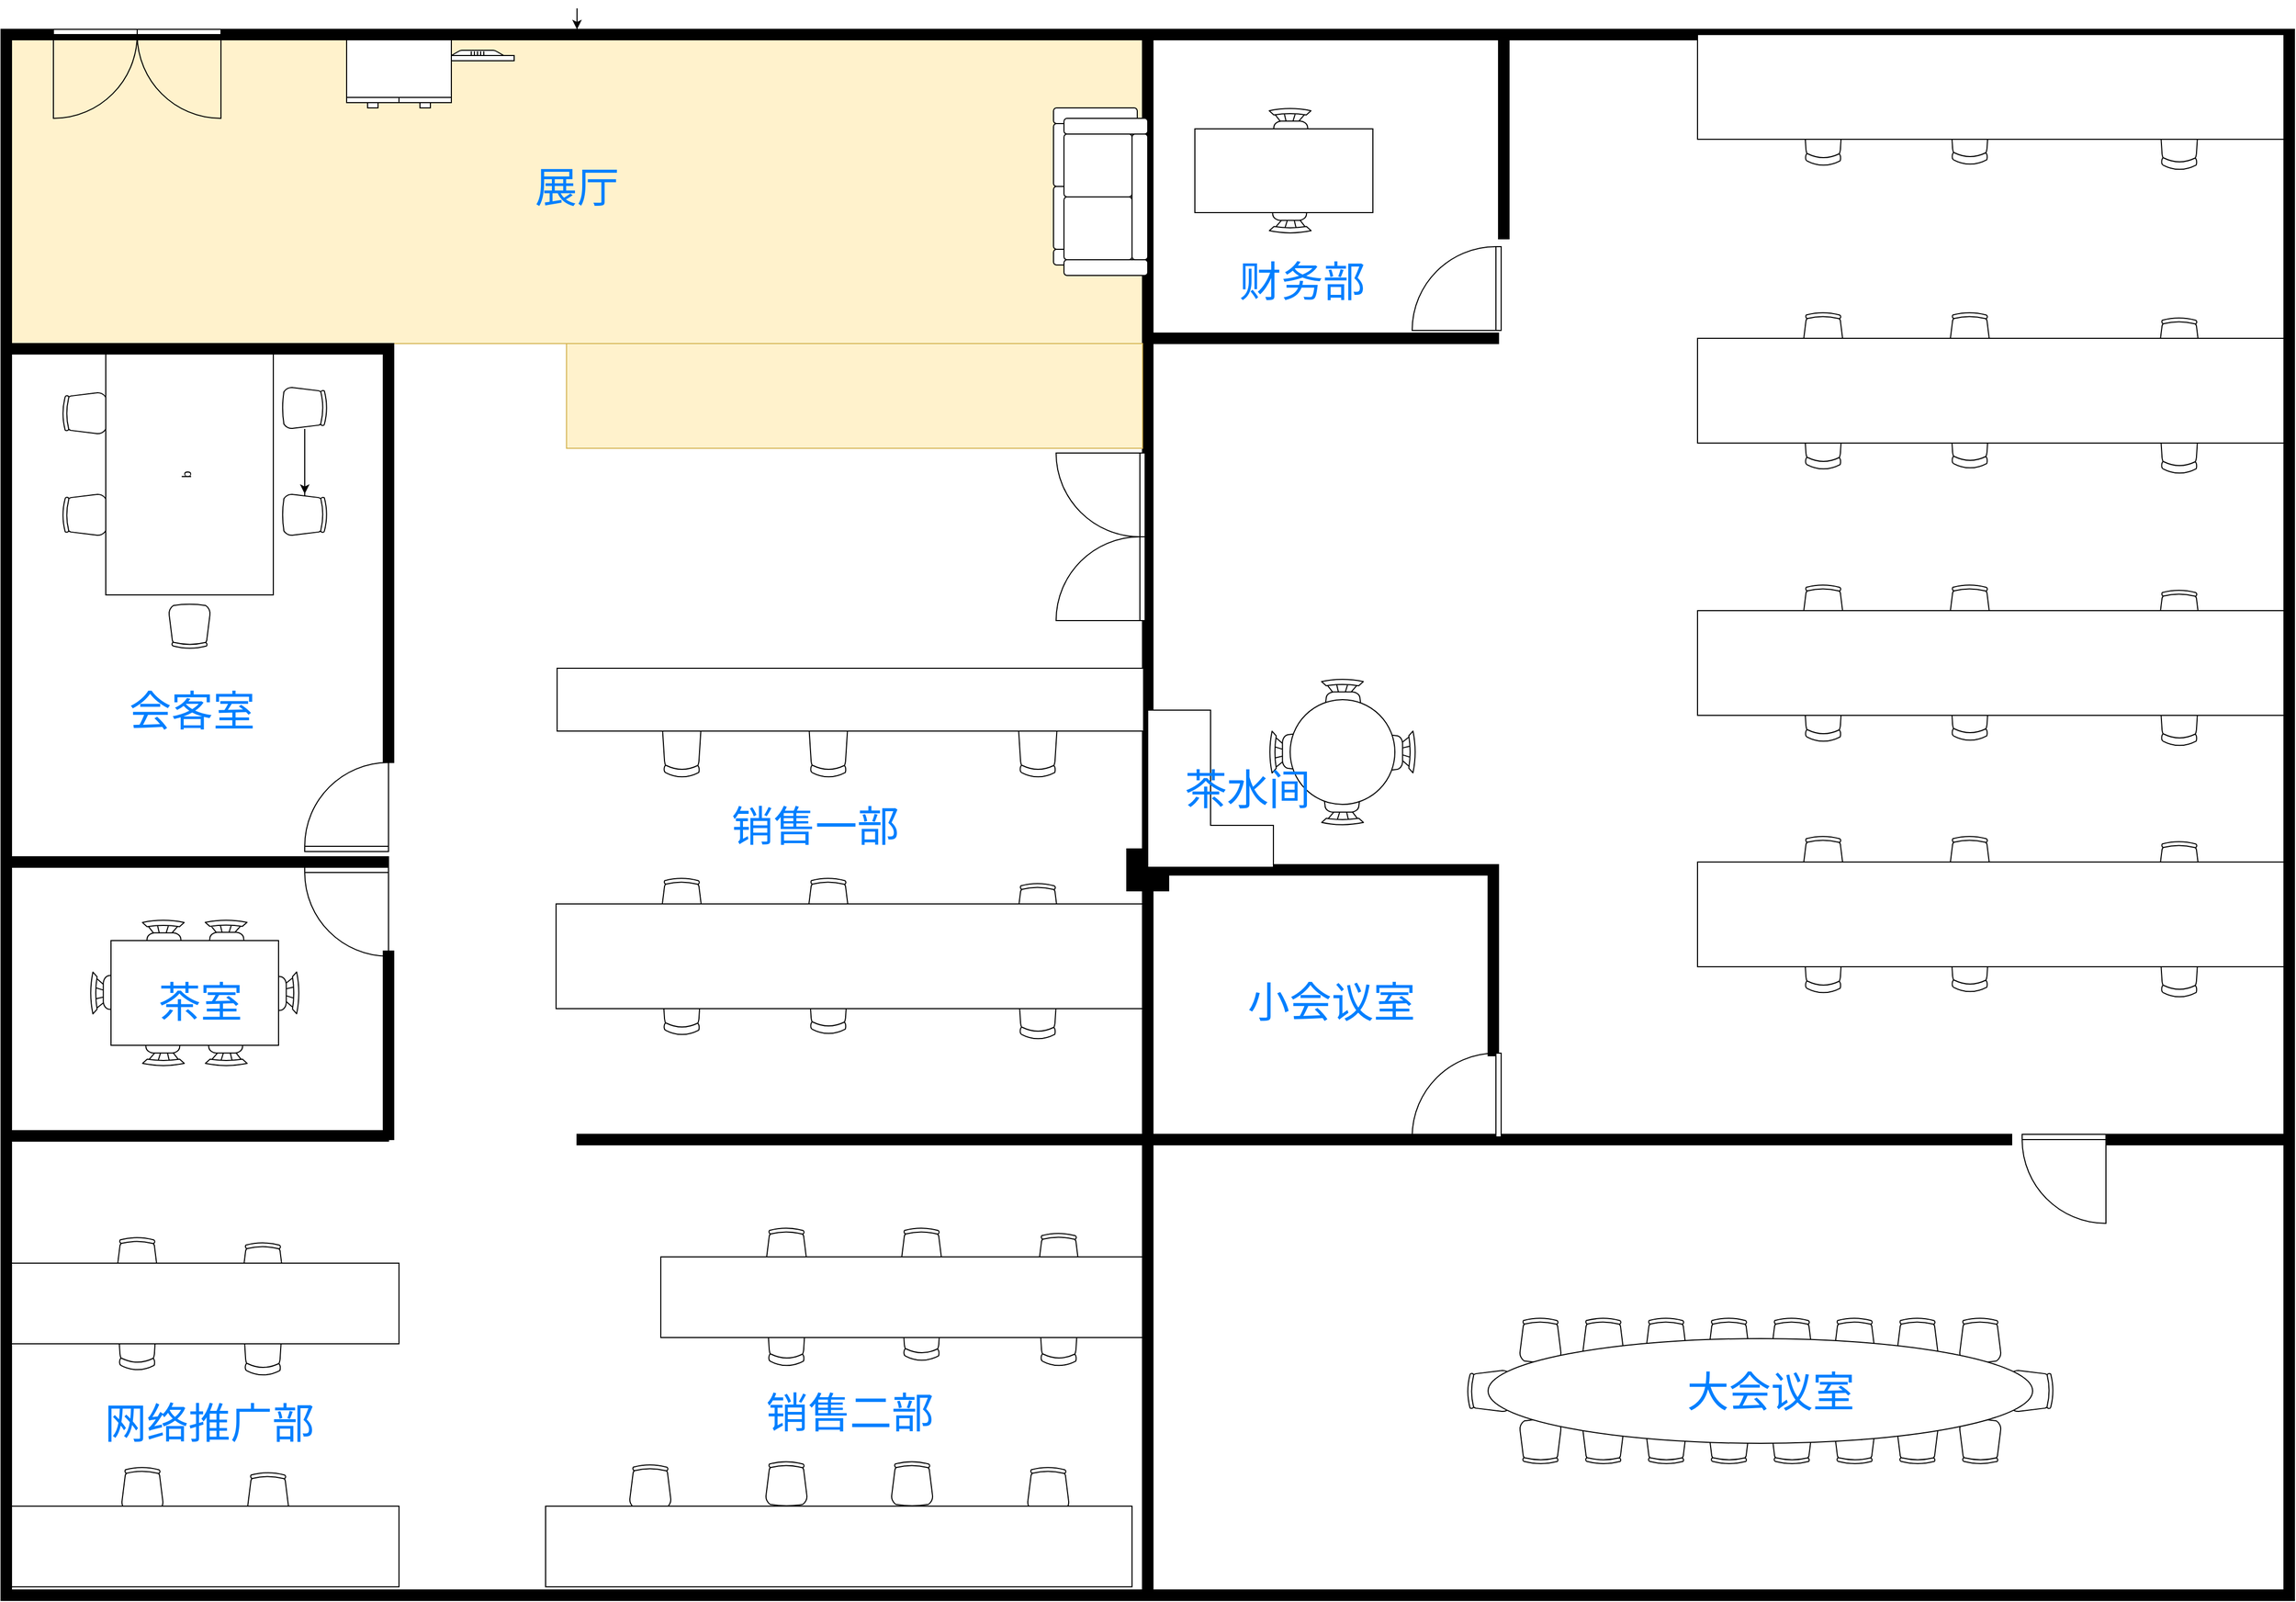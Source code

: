 <mxfile version="13.6.10" type="github">
  <diagram name="Page-1" id="4bd5d27a-524c-7e24-5d5f-89a86ee4fca1">
    <mxGraphModel dx="2963" dy="2266" grid="1" gridSize="10" guides="1" tooltips="1" connect="1" arrows="1" fold="1" page="1" pageScale="1" pageWidth="1100" pageHeight="850" background="#ffffff" math="0" shadow="0">
      <root>
        <mxCell id="0" />
        <mxCell id="1" parent="0" />
        <mxCell id="MjTKoMQRRMAkkwBpksA8-139" style="edgeStyle=orthogonalEdgeStyle;rounded=0;orthogonalLoop=1;jettySize=auto;html=1;exitX=0.5;exitY=1;exitDx=0;exitDy=0;fontSize=40;fontColor=#33FF33;" edge="1" parent="1" source="MjTKoMQRRMAkkwBpksA8-133" target="MjTKoMQRRMAkkwBpksA8-1">
          <mxGeometry relative="1" as="geometry" />
        </mxCell>
        <mxCell id="MjTKoMQRRMAkkwBpksA8-133" value="展厅" style="rounded=0;whiteSpace=wrap;html=1;fillColor=#fff2cc;strokeColor=#d6b656;fontSize=40;fontColor=#007FFF;" vertex="1" parent="1">
          <mxGeometry x="1290" y="60" width="1080" height="300" as="geometry" />
        </mxCell>
        <mxCell id="MjTKoMQRRMAkkwBpksA8-1" value="" style="verticalLabelPosition=bottom;html=1;verticalAlign=top;align=center;shape=mxgraph.floorplan.room;fillColor=#000000;" vertex="1" parent="1">
          <mxGeometry x="1280" y="60" width="1100" height="1500" as="geometry" />
        </mxCell>
        <mxCell id="MjTKoMQRRMAkkwBpksA8-2" value="" style="verticalLabelPosition=bottom;html=1;verticalAlign=top;align=center;shape=mxgraph.floorplan.room;fillColor=#000000;" vertex="1" parent="1">
          <mxGeometry x="2370" y="60" width="1100" height="1500" as="geometry" />
        </mxCell>
        <mxCell id="MjTKoMQRRMAkkwBpksA8-3" value="" style="verticalLabelPosition=bottom;html=1;verticalAlign=top;align=center;shape=mxgraph.floorplan.wall;fillColor=#000000;" vertex="1" parent="1">
          <mxGeometry x="1290" y="360" width="360" height="10" as="geometry" />
        </mxCell>
        <mxCell id="MjTKoMQRRMAkkwBpksA8-4" value="" style="verticalLabelPosition=bottom;html=1;verticalAlign=top;align=center;shape=mxgraph.floorplan.wall;fillColor=#000000;direction=south;" vertex="1" parent="1">
          <mxGeometry x="1645" y="360" width="10" height="400" as="geometry" />
        </mxCell>
        <mxCell id="MjTKoMQRRMAkkwBpksA8-5" value="" style="verticalLabelPosition=bottom;html=1;verticalAlign=top;align=center;shape=mxgraph.floorplan.wall;fillColor=#000000;" vertex="1" parent="1">
          <mxGeometry x="1290" y="1108" width="360" height="17" as="geometry" />
        </mxCell>
        <mxCell id="MjTKoMQRRMAkkwBpksA8-7" value="" style="verticalLabelPosition=bottom;html=1;verticalAlign=top;align=center;shape=mxgraph.floorplan.wall;fillColor=#000000;" vertex="1" parent="1">
          <mxGeometry x="1280" y="850" width="370" height="10" as="geometry" />
        </mxCell>
        <mxCell id="MjTKoMQRRMAkkwBpksA8-8" value="" style="verticalLabelPosition=bottom;html=1;verticalAlign=top;align=center;shape=mxgraph.floorplan.wall;fillColor=#000000;direction=south;" vertex="1" parent="1">
          <mxGeometry x="1645" y="940" width="10" height="180" as="geometry" />
        </mxCell>
        <mxCell id="MjTKoMQRRMAkkwBpksA8-9" value="" style="verticalLabelPosition=bottom;html=1;verticalAlign=top;align=center;shape=mxgraph.floorplan.doorRight;aspect=fixed;" vertex="1" parent="1">
          <mxGeometry x="1570" y="860" width="80" height="85" as="geometry" />
        </mxCell>
        <mxCell id="MjTKoMQRRMAkkwBpksA8-11" value="" style="verticalLabelPosition=bottom;html=1;verticalAlign=top;align=center;shape=mxgraph.floorplan.doorLeft;aspect=fixed;rotation=-180;" vertex="1" parent="1">
          <mxGeometry x="1570" y="760" width="80" height="85" as="geometry" />
        </mxCell>
        <mxCell id="MjTKoMQRRMAkkwBpksA8-12" value="" style="verticalLabelPosition=bottom;html=1;verticalAlign=top;align=center;shape=mxgraph.floorplan.chair;shadow=0;" vertex="1" parent="1">
          <mxGeometry x="1415" y="910" width="40" height="52" as="geometry" />
        </mxCell>
        <mxCell id="MjTKoMQRRMAkkwBpksA8-13" value="" style="verticalLabelPosition=bottom;html=1;verticalAlign=top;align=center;shape=mxgraph.floorplan.chair;shadow=0;direction=west;" vertex="1" parent="1">
          <mxGeometry x="1415" y="998" width="40" height="52" as="geometry" />
        </mxCell>
        <mxCell id="MjTKoMQRRMAkkwBpksA8-14" value="" style="verticalLabelPosition=bottom;html=1;verticalAlign=top;align=center;shape=mxgraph.floorplan.chair;shadow=0;direction=north;" vertex="1" parent="1">
          <mxGeometry x="1365" y="960" width="52" height="40" as="geometry" />
        </mxCell>
        <mxCell id="MjTKoMQRRMAkkwBpksA8-15" value="" style="verticalLabelPosition=bottom;html=1;verticalAlign=top;align=center;shape=mxgraph.floorplan.chair;shadow=0;direction=south" vertex="1" parent="1">
          <mxGeometry x="1513" y="960" width="52" height="40" as="geometry" />
        </mxCell>
        <mxCell id="MjTKoMQRRMAkkwBpksA8-16" value="" style="verticalLabelPosition=bottom;html=1;verticalAlign=top;align=center;shape=mxgraph.floorplan.chair;shadow=0;" vertex="1" parent="1">
          <mxGeometry x="1475" y="910" width="40" height="50" as="geometry" />
        </mxCell>
        <mxCell id="MjTKoMQRRMAkkwBpksA8-17" value="" style="verticalLabelPosition=bottom;html=1;verticalAlign=top;align=center;shape=mxgraph.floorplan.chair;shadow=0;direction=west;" vertex="1" parent="1">
          <mxGeometry x="1475" y="998" width="40" height="52" as="geometry" />
        </mxCell>
        <mxCell id="MjTKoMQRRMAkkwBpksA8-18" value="" style="shape=rect;shadow=0;" vertex="1" parent="1">
          <mxGeometry x="1385" y="930" width="160" height="100" as="geometry" />
        </mxCell>
        <mxCell id="MjTKoMQRRMAkkwBpksA8-28" value="" style="edgeStyle=orthogonalEdgeStyle;rounded=0;orthogonalLoop=1;jettySize=auto;html=1;" edge="1" parent="1" source="MjTKoMQRRMAkkwBpksA8-23">
          <mxGeometry relative="1" as="geometry">
            <mxPoint x="1570" y="523" as="targetPoint" />
          </mxGeometry>
        </mxCell>
        <mxCell id="MjTKoMQRRMAkkwBpksA8-19" value="q" style="verticalLabelPosition=bottom;html=1;verticalAlign=top;align=center;shape=mxgraph.floorplan.office_chair;shadow=0;rotation=90;" vertex="1" parent="1">
          <mxGeometry x="1550" y="400" width="40" height="43" as="geometry" />
        </mxCell>
        <mxCell id="MjTKoMQRRMAkkwBpksA8-20" value="" style="verticalLabelPosition=bottom;html=1;verticalAlign=top;align=center;shape=mxgraph.floorplan.office_chair;shadow=0;direction=west;rotation=90;" vertex="1" parent="1">
          <mxGeometry x="1340" y="405" width="40" height="43" as="geometry" />
        </mxCell>
        <mxCell id="MjTKoMQRRMAkkwBpksA8-22" value="" style="verticalLabelPosition=bottom;html=1;verticalAlign=top;align=center;shape=mxgraph.floorplan.office_chair;shadow=0;direction=south;rotation=90;" vertex="1" parent="1">
          <mxGeometry x="1438.5" y="610" width="43" height="40" as="geometry" />
        </mxCell>
        <mxCell id="MjTKoMQRRMAkkwBpksA8-24" value="" style="verticalLabelPosition=bottom;html=1;verticalAlign=top;align=center;shape=mxgraph.floorplan.office_chair;shadow=0;direction=west;rotation=90;" vertex="1" parent="1">
          <mxGeometry x="1340" y="502" width="40" height="43" as="geometry" />
        </mxCell>
        <mxCell id="MjTKoMQRRMAkkwBpksA8-25" value="q" style="shape=rect;shadow=0;rotation=90;" vertex="1" parent="1">
          <mxGeometry x="1345" y="405" width="230" height="160" as="geometry" />
        </mxCell>
        <mxCell id="MjTKoMQRRMAkkwBpksA8-23" value="" style="verticalLabelPosition=bottom;html=1;verticalAlign=top;align=center;shape=mxgraph.floorplan.office_chair;shadow=0;rotation=90;" vertex="1" parent="1">
          <mxGeometry x="1550" y="502" width="40" height="43" as="geometry" />
        </mxCell>
        <mxCell id="MjTKoMQRRMAkkwBpksA8-29" value="" style="edgeStyle=orthogonalEdgeStyle;rounded=0;orthogonalLoop=1;jettySize=auto;html=1;" edge="1" parent="1" source="MjTKoMQRRMAkkwBpksA8-19" target="MjTKoMQRRMAkkwBpksA8-23">
          <mxGeometry relative="1" as="geometry">
            <mxPoint x="1570" y="523.0" as="targetPoint" />
            <mxPoint x="1570" y="441.5" as="sourcePoint" />
          </mxGeometry>
        </mxCell>
        <mxCell id="MjTKoMQRRMAkkwBpksA8-30" value="" style="verticalLabelPosition=bottom;html=1;verticalAlign=top;align=center;shape=mxgraph.floorplan.flat_tv;" vertex="1" parent="1">
          <mxGeometry x="1700" y="80" width="70" height="10" as="geometry" />
        </mxCell>
        <mxCell id="MjTKoMQRRMAkkwBpksA8-62" value="" style="group" vertex="1" connectable="0" parent="1">
          <mxGeometry x="1810" y="870" width="560" height="155" as="geometry" />
        </mxCell>
        <mxCell id="MjTKoMQRRMAkkwBpksA8-63" value="" style="verticalLabelPosition=bottom;html=1;verticalAlign=top;align=center;shape=mxgraph.floorplan.office_chair;shadow=0;" vertex="1" parent="MjTKoMQRRMAkkwBpksA8-62">
          <mxGeometry x="440" y="5" width="40" height="43" as="geometry" />
        </mxCell>
        <mxCell id="MjTKoMQRRMAkkwBpksA8-64" value="" style="verticalLabelPosition=bottom;html=1;verticalAlign=top;align=center;shape=mxgraph.floorplan.office_chair;shadow=0;direction=west;" vertex="1" parent="MjTKoMQRRMAkkwBpksA8-62">
          <mxGeometry x="440" y="70" width="40" height="85" as="geometry" />
        </mxCell>
        <mxCell id="MjTKoMQRRMAkkwBpksA8-65" value="" style="verticalLabelPosition=bottom;html=1;verticalAlign=top;align=center;shape=mxgraph.floorplan.office_chair;shadow=0;" vertex="1" parent="MjTKoMQRRMAkkwBpksA8-62">
          <mxGeometry x="240" width="40" height="43" as="geometry" />
        </mxCell>
        <mxCell id="MjTKoMQRRMAkkwBpksA8-66" value="" style="verticalLabelPosition=bottom;html=1;verticalAlign=top;align=center;shape=mxgraph.floorplan.office_chair;shadow=0;direction=west;" vertex="1" parent="MjTKoMQRRMAkkwBpksA8-62">
          <mxGeometry x="240" y="65" width="40" height="85" as="geometry" />
        </mxCell>
        <mxCell id="MjTKoMQRRMAkkwBpksA8-67" value="" style="verticalLabelPosition=bottom;html=1;verticalAlign=top;align=center;shape=mxgraph.floorplan.office_chair;shadow=0;" vertex="1" parent="MjTKoMQRRMAkkwBpksA8-62">
          <mxGeometry x="100" width="40" height="43" as="geometry" />
        </mxCell>
        <mxCell id="MjTKoMQRRMAkkwBpksA8-68" value="" style="verticalLabelPosition=bottom;html=1;verticalAlign=top;align=center;shape=mxgraph.floorplan.office_chair;shadow=0;direction=west;" vertex="1" parent="MjTKoMQRRMAkkwBpksA8-62">
          <mxGeometry x="100" y="66" width="40" height="85" as="geometry" />
        </mxCell>
        <mxCell id="MjTKoMQRRMAkkwBpksA8-69" value="" style="shape=rect;shadow=0;" vertex="1" parent="MjTKoMQRRMAkkwBpksA8-62">
          <mxGeometry y="25" width="560" height="100" as="geometry" />
        </mxCell>
        <mxCell id="MjTKoMQRRMAkkwBpksA8-70" value="" style="verticalLabelPosition=bottom;html=1;verticalAlign=top;align=center;shape=mxgraph.floorplan.wall;fillColor=#000000;" vertex="1" parent="1">
          <mxGeometry x="1830" y="1115" width="540" height="10" as="geometry" />
        </mxCell>
        <mxCell id="MjTKoMQRRMAkkwBpksA8-71" value="" style="verticalLabelPosition=bottom;html=1;verticalAlign=top;align=center;shape=mxgraph.floorplan.wall;fillColor=#000000;rotation=90;" vertex="1" parent="1">
          <mxGeometry x="2350" y="830" width="40" height="65" as="geometry" />
        </mxCell>
        <mxCell id="MjTKoMQRRMAkkwBpksA8-72" value="" style="verticalLabelPosition=bottom;html=1;verticalAlign=top;align=center;shape=mxgraph.floorplan.wall;fillColor=#000000;rotation=90;" vertex="1" parent="1">
          <mxGeometry x="2340" y="830" width="40" height="65" as="geometry" />
        </mxCell>
        <mxCell id="MjTKoMQRRMAkkwBpksA8-73" value="" style="verticalLabelPosition=bottom;html=1;verticalAlign=top;align=center;shape=mxgraph.floorplan.wall;fillColor=#000000;rotation=90;" vertex="1" parent="1">
          <mxGeometry x="2360" y="830" width="40" height="65" as="geometry" />
        </mxCell>
        <mxCell id="MjTKoMQRRMAkkwBpksA8-74" value="" style="verticalLabelPosition=bottom;html=1;verticalAlign=top;align=center;shape=mxgraph.floorplan.wall;fillColor=#000000;rotation=90;" vertex="1" parent="1">
          <mxGeometry x="2370" y="830" width="40" height="65" as="geometry" />
        </mxCell>
        <mxCell id="MjTKoMQRRMAkkwBpksA8-75" value="" style="verticalLabelPosition=bottom;html=1;verticalAlign=top;align=center;shape=mxgraph.floorplan.office_chair;shadow=0;" vertex="1" parent="1">
          <mxGeometry x="2270" y="1209" width="40" height="43" as="geometry" />
        </mxCell>
        <mxCell id="MjTKoMQRRMAkkwBpksA8-76" value="" style="verticalLabelPosition=bottom;html=1;verticalAlign=top;align=center;shape=mxgraph.floorplan.office_chair;shadow=0;direction=west;" vertex="1" parent="1">
          <mxGeometry x="2270" y="1252" width="40" height="85" as="geometry" />
        </mxCell>
        <mxCell id="MjTKoMQRRMAkkwBpksA8-77" value="" style="verticalLabelPosition=bottom;html=1;verticalAlign=top;align=center;shape=mxgraph.floorplan.office_chair;shadow=0;" vertex="1" parent="1">
          <mxGeometry x="2010" y="1204" width="40" height="43" as="geometry" />
        </mxCell>
        <mxCell id="MjTKoMQRRMAkkwBpksA8-78" value="" style="verticalLabelPosition=bottom;html=1;verticalAlign=top;align=center;shape=mxgraph.floorplan.office_chair;shadow=0;direction=west;" vertex="1" parent="1">
          <mxGeometry x="2010" y="1252" width="40" height="85" as="geometry" />
        </mxCell>
        <mxCell id="MjTKoMQRRMAkkwBpksA8-82" value="" style="verticalLabelPosition=bottom;html=1;verticalAlign=top;align=center;shape=mxgraph.floorplan.office_chair;shadow=0;" vertex="1" parent="1">
          <mxGeometry x="2730" y="1290" width="40" height="43" as="geometry" />
        </mxCell>
        <mxCell id="MjTKoMQRRMAkkwBpksA8-83" value="" style="verticalLabelPosition=bottom;html=1;verticalAlign=top;align=center;shape=mxgraph.floorplan.office_chair;shadow=0;direction=west;" vertex="1" parent="1">
          <mxGeometry x="2730" y="1387" width="40" height="43" as="geometry" />
        </mxCell>
        <mxCell id="MjTKoMQRRMAkkwBpksA8-84" value="" style="verticalLabelPosition=bottom;html=1;verticalAlign=top;align=center;shape=mxgraph.floorplan.office_chair;shadow=0;direction=north;" vertex="1" parent="1">
          <mxGeometry x="2680" y="1340" width="43" height="40" as="geometry" />
        </mxCell>
        <mxCell id="MjTKoMQRRMAkkwBpksA8-85" value="" style="verticalLabelPosition=bottom;html=1;verticalAlign=top;align=center;shape=mxgraph.floorplan.office_chair;shadow=0;direction=south" vertex="1" parent="1">
          <mxGeometry x="3197" y="1340" width="43" height="40" as="geometry" />
        </mxCell>
        <mxCell id="MjTKoMQRRMAkkwBpksA8-86" value="" style="verticalLabelPosition=bottom;html=1;verticalAlign=top;align=center;shape=mxgraph.floorplan.office_chair;shadow=0;" vertex="1" parent="1">
          <mxGeometry x="2790" y="1290" width="40" height="43" as="geometry" />
        </mxCell>
        <mxCell id="MjTKoMQRRMAkkwBpksA8-87" value="" style="verticalLabelPosition=bottom;html=1;verticalAlign=top;align=center;shape=mxgraph.floorplan.office_chair;shadow=0;direction=west;" vertex="1" parent="1">
          <mxGeometry x="2790" y="1387" width="40" height="43" as="geometry" />
        </mxCell>
        <mxCell id="MjTKoMQRRMAkkwBpksA8-88" value="" style="verticalLabelPosition=bottom;html=1;verticalAlign=top;align=center;shape=mxgraph.floorplan.office_chair;shadow=0;" vertex="1" parent="1">
          <mxGeometry x="2850" y="1290" width="40" height="43" as="geometry" />
        </mxCell>
        <mxCell id="MjTKoMQRRMAkkwBpksA8-89" value="" style="verticalLabelPosition=bottom;html=1;verticalAlign=top;align=center;shape=mxgraph.floorplan.office_chair;shadow=0;direction=west;" vertex="1" parent="1">
          <mxGeometry x="2850" y="1387" width="40" height="43" as="geometry" />
        </mxCell>
        <mxCell id="MjTKoMQRRMAkkwBpksA8-90" value="" style="verticalLabelPosition=bottom;html=1;verticalAlign=top;align=center;shape=mxgraph.floorplan.office_chair;shadow=0;" vertex="1" parent="1">
          <mxGeometry x="2910" y="1290" width="40" height="43" as="geometry" />
        </mxCell>
        <mxCell id="MjTKoMQRRMAkkwBpksA8-91" value="" style="verticalLabelPosition=bottom;html=1;verticalAlign=top;align=center;shape=mxgraph.floorplan.office_chair;shadow=0;direction=west;" vertex="1" parent="1">
          <mxGeometry x="2910" y="1387" width="40" height="43" as="geometry" />
        </mxCell>
        <mxCell id="MjTKoMQRRMAkkwBpksA8-92" value="" style="verticalLabelPosition=bottom;html=1;verticalAlign=top;align=center;shape=mxgraph.floorplan.office_chair;shadow=0;" vertex="1" parent="1">
          <mxGeometry x="2970" y="1290" width="40" height="43" as="geometry" />
        </mxCell>
        <mxCell id="MjTKoMQRRMAkkwBpksA8-93" value="" style="verticalLabelPosition=bottom;html=1;verticalAlign=top;align=center;shape=mxgraph.floorplan.office_chair;shadow=0;direction=west;" vertex="1" parent="1">
          <mxGeometry x="2970" y="1387" width="40" height="43" as="geometry" />
        </mxCell>
        <mxCell id="MjTKoMQRRMAkkwBpksA8-94" value="" style="verticalLabelPosition=bottom;html=1;verticalAlign=top;align=center;shape=mxgraph.floorplan.office_chair;shadow=0;" vertex="1" parent="1">
          <mxGeometry x="3030" y="1290" width="40" height="43" as="geometry" />
        </mxCell>
        <mxCell id="MjTKoMQRRMAkkwBpksA8-95" value="" style="verticalLabelPosition=bottom;html=1;verticalAlign=top;align=center;shape=mxgraph.floorplan.office_chair;shadow=0;direction=west;" vertex="1" parent="1">
          <mxGeometry x="3030" y="1387" width="40" height="43" as="geometry" />
        </mxCell>
        <mxCell id="MjTKoMQRRMAkkwBpksA8-96" value="" style="verticalLabelPosition=bottom;html=1;verticalAlign=top;align=center;shape=mxgraph.floorplan.office_chair;shadow=0;" vertex="1" parent="1">
          <mxGeometry x="3090" y="1290" width="40" height="43" as="geometry" />
        </mxCell>
        <mxCell id="MjTKoMQRRMAkkwBpksA8-97" value="" style="verticalLabelPosition=bottom;html=1;verticalAlign=top;align=center;shape=mxgraph.floorplan.office_chair;shadow=0;direction=west;" vertex="1" parent="1">
          <mxGeometry x="3090" y="1387" width="40" height="43" as="geometry" />
        </mxCell>
        <mxCell id="MjTKoMQRRMAkkwBpksA8-98" value="" style="verticalLabelPosition=bottom;html=1;verticalAlign=top;align=center;shape=mxgraph.floorplan.office_chair;shadow=0;" vertex="1" parent="1">
          <mxGeometry x="3150" y="1290" width="40" height="43" as="geometry" />
        </mxCell>
        <mxCell id="MjTKoMQRRMAkkwBpksA8-99" value="" style="verticalLabelPosition=bottom;html=1;verticalAlign=top;align=center;shape=mxgraph.floorplan.office_chair;shadow=0;direction=west;" vertex="1" parent="1">
          <mxGeometry x="3150" y="1387" width="40" height="43" as="geometry" />
        </mxCell>
        <mxCell id="MjTKoMQRRMAkkwBpksA8-100" value="" style="shape=ellipse;shadow=0;" vertex="1" parent="1">
          <mxGeometry x="2700" y="1310" width="520" height="100" as="geometry" />
        </mxCell>
        <mxCell id="MjTKoMQRRMAkkwBpksA8-109" value="" style="verticalLabelPosition=bottom;html=1;verticalAlign=top;align=center;shape=mxgraph.floorplan.office_chair;shadow=0;" vertex="1" parent="1">
          <mxGeometry x="2260" y="1432.5" width="40" height="43" as="geometry" />
        </mxCell>
        <mxCell id="MjTKoMQRRMAkkwBpksA8-111" value="" style="verticalLabelPosition=bottom;html=1;verticalAlign=top;align=center;shape=mxgraph.floorplan.office_chair;shadow=0;" vertex="1" parent="1">
          <mxGeometry x="2010" y="1427" width="40" height="43" as="geometry" />
        </mxCell>
        <mxCell id="MjTKoMQRRMAkkwBpksA8-113" value="" style="verticalLabelPosition=bottom;html=1;verticalAlign=top;align=center;shape=mxgraph.floorplan.office_chair;shadow=0;" vertex="1" parent="1">
          <mxGeometry x="1880" y="1430" width="40" height="43" as="geometry" />
        </mxCell>
        <mxCell id="MjTKoMQRRMAkkwBpksA8-115" value="" style="shape=rect;shadow=0;" vertex="1" parent="1">
          <mxGeometry x="1800" y="1470" width="560" height="77" as="geometry" />
        </mxCell>
        <mxCell id="MjTKoMQRRMAkkwBpksA8-116" value="" style="verticalLabelPosition=bottom;html=1;verticalAlign=top;align=center;shape=mxgraph.floorplan.office_chair;shadow=0;" vertex="1" parent="1">
          <mxGeometry x="1510" y="1218" width="40" height="43" as="geometry" />
        </mxCell>
        <mxCell id="MjTKoMQRRMAkkwBpksA8-117" value="" style="verticalLabelPosition=bottom;html=1;verticalAlign=top;align=center;shape=mxgraph.floorplan.office_chair;shadow=0;direction=west;" vertex="1" parent="1">
          <mxGeometry x="1510" y="1261" width="40" height="85" as="geometry" />
        </mxCell>
        <mxCell id="MjTKoMQRRMAkkwBpksA8-120" value="" style="verticalLabelPosition=bottom;html=1;verticalAlign=top;align=center;shape=mxgraph.floorplan.office_chair;shadow=0;" vertex="1" parent="1">
          <mxGeometry x="1390" y="1213" width="40" height="43" as="geometry" />
        </mxCell>
        <mxCell id="MjTKoMQRRMAkkwBpksA8-121" value="" style="verticalLabelPosition=bottom;html=1;verticalAlign=top;align=center;shape=mxgraph.floorplan.office_chair;shadow=0;direction=west;" vertex="1" parent="1">
          <mxGeometry x="1390" y="1256" width="40" height="85" as="geometry" />
        </mxCell>
        <mxCell id="MjTKoMQRRMAkkwBpksA8-122" value="" style="shape=rect;shadow=0;" vertex="1" parent="1">
          <mxGeometry x="1290" y="1238" width="370" height="77" as="geometry" />
        </mxCell>
        <mxCell id="MjTKoMQRRMAkkwBpksA8-127" value="" style="verticalLabelPosition=bottom;html=1;verticalAlign=top;align=center;shape=mxgraph.floorplan.office_chair;shadow=0;" vertex="1" parent="1">
          <mxGeometry x="1515" y="1437.5" width="40" height="43" as="geometry" />
        </mxCell>
        <mxCell id="MjTKoMQRRMAkkwBpksA8-129" value="" style="verticalLabelPosition=bottom;html=1;verticalAlign=top;align=center;shape=mxgraph.floorplan.office_chair;shadow=0;" vertex="1" parent="1">
          <mxGeometry x="1395" y="1432.5" width="40" height="43" as="geometry" />
        </mxCell>
        <mxCell id="MjTKoMQRRMAkkwBpksA8-131" value="" style="shape=rect;shadow=0;" vertex="1" parent="1">
          <mxGeometry x="1290" y="1470" width="370" height="77" as="geometry" />
        </mxCell>
        <mxCell id="MjTKoMQRRMAkkwBpksA8-132" value="" style="verticalLabelPosition=bottom;html=1;verticalAlign=top;align=center;shape=mxgraph.floorplan.doorDouble;aspect=fixed;rotation=90;" vertex="1" parent="1">
          <mxGeometry x="2250" y="502" width="160" height="85" as="geometry" />
        </mxCell>
        <mxCell id="MjTKoMQRRMAkkwBpksA8-56" value="" style="verticalLabelPosition=bottom;html=1;verticalAlign=top;align=center;shape=mxgraph.floorplan.office_chair;shadow=0;direction=west;" vertex="1" parent="1">
          <mxGeometry x="2250" y="690" width="40" height="85" as="geometry" />
        </mxCell>
        <mxCell id="MjTKoMQRRMAkkwBpksA8-58" value="" style="verticalLabelPosition=bottom;html=1;verticalAlign=top;align=center;shape=mxgraph.floorplan.office_chair;shadow=0;direction=west;" vertex="1" parent="1">
          <mxGeometry x="2050" y="690" width="40" height="85" as="geometry" />
        </mxCell>
        <mxCell id="MjTKoMQRRMAkkwBpksA8-60" value="" style="verticalLabelPosition=bottom;html=1;verticalAlign=top;align=center;shape=mxgraph.floorplan.office_chair;shadow=0;direction=west;" vertex="1" parent="1">
          <mxGeometry x="1910" y="690" width="40" height="85" as="geometry" />
        </mxCell>
        <mxCell id="MjTKoMQRRMAkkwBpksA8-61" value="" style="shape=rect;shadow=0;" vertex="1" parent="1">
          <mxGeometry x="1811" y="670" width="560" height="60" as="geometry" />
        </mxCell>
        <mxCell id="MjTKoMQRRMAkkwBpksA8-135" value="" style="verticalLabelPosition=bottom;html=1;verticalAlign=top;align=center;shape=mxgraph.floorplan.office_chair;shadow=0;" vertex="1" parent="1">
          <mxGeometry x="2139" y="1204" width="40" height="43" as="geometry" />
        </mxCell>
        <mxCell id="MjTKoMQRRMAkkwBpksA8-136" value="" style="verticalLabelPosition=bottom;html=1;verticalAlign=top;align=center;shape=mxgraph.floorplan.office_chair;shadow=0;direction=west;" vertex="1" parent="1">
          <mxGeometry x="2139" y="1247" width="40" height="85" as="geometry" />
        </mxCell>
        <mxCell id="MjTKoMQRRMAkkwBpksA8-137" value="" style="verticalLabelPosition=bottom;html=1;verticalAlign=top;align=center;shape=mxgraph.floorplan.office_chair;shadow=0;" vertex="1" parent="1">
          <mxGeometry x="2130" y="1427" width="40" height="43" as="geometry" />
        </mxCell>
        <mxCell id="MjTKoMQRRMAkkwBpksA8-81" value="" style="shape=rect;shadow=0;" vertex="1" parent="1">
          <mxGeometry x="1910" y="1232" width="460" height="77" as="geometry" />
        </mxCell>
        <mxCell id="MjTKoMQRRMAkkwBpksA8-140" value="" style="rounded=0;whiteSpace=wrap;html=1;fontSize=40;fillColor=#fff2cc;strokeColor=#d6b656;" vertex="1" parent="1">
          <mxGeometry x="1820" y="360" width="550" height="100" as="geometry" />
        </mxCell>
        <mxCell id="MjTKoMQRRMAkkwBpksA8-141" value="" style="verticalLabelPosition=bottom;html=1;verticalAlign=top;align=center;shape=mxgraph.floorplan.doorDouble;aspect=fixed;fontSize=40;fontColor=#33FF33;" vertex="1" parent="1">
          <mxGeometry x="1330" y="60" width="160" height="85" as="geometry" />
        </mxCell>
        <mxCell id="MjTKoMQRRMAkkwBpksA8-142" value="" style="verticalLabelPosition=bottom;html=1;verticalAlign=top;align=center;shape=mxgraph.floorplan.dresser;fontSize=40;fontColor=#33FF33;" vertex="1" parent="1">
          <mxGeometry x="1610" y="70" width="100" height="65" as="geometry" />
        </mxCell>
        <mxCell id="MjTKoMQRRMAkkwBpksA8-143" value="" style="verticalLabelPosition=bottom;html=1;verticalAlign=top;align=center;shape=mxgraph.floorplan.couch;fontSize=40;fontColor=#33FF33;rotation=90;" vertex="1" parent="1">
          <mxGeometry x="2250" y="170" width="150" height="80" as="geometry" />
        </mxCell>
        <mxCell id="MjTKoMQRRMAkkwBpksA8-145" value="茶室" style="text;html=1;strokeColor=none;fillColor=none;align=center;verticalAlign=middle;whiteSpace=wrap;rounded=0;fontSize=40;fontColor=#007FFF;" vertex="1" parent="1">
          <mxGeometry x="1392.5" y="978" width="155" height="20" as="geometry" />
        </mxCell>
        <mxCell id="MjTKoMQRRMAkkwBpksA8-146" value="会客室" style="text;html=1;strokeColor=none;fillColor=none;align=center;verticalAlign=middle;whiteSpace=wrap;rounded=0;fontSize=40;fontColor=#007FFF;" vertex="1" parent="1">
          <mxGeometry x="1385" y="700" width="155" height="20" as="geometry" />
        </mxCell>
        <mxCell id="MjTKoMQRRMAkkwBpksA8-147" value="" style="verticalLabelPosition=bottom;html=1;verticalAlign=top;align=center;shape=mxgraph.floorplan.wall;fillColor=#000000;fontSize=40;fontColor=#33FF33;" vertex="1" parent="1">
          <mxGeometry x="2370" y="1115" width="830" height="10" as="geometry" />
        </mxCell>
        <mxCell id="MjTKoMQRRMAkkwBpksA8-148" value="" style="verticalLabelPosition=bottom;html=1;verticalAlign=top;align=center;shape=mxgraph.floorplan.wall;fillColor=#000000;fontSize=40;fontColor=#33FF33;" vertex="1" parent="1">
          <mxGeometry x="3290" y="1115" width="180" height="10" as="geometry" />
        </mxCell>
        <mxCell id="MjTKoMQRRMAkkwBpksA8-150" value="" style="verticalLabelPosition=bottom;html=1;verticalAlign=top;align=center;shape=mxgraph.floorplan.doorRight;aspect=fixed;fontSize=40;fontColor=#33FF33;" vertex="1" parent="1">
          <mxGeometry x="3210" y="1115" width="80" height="85" as="geometry" />
        </mxCell>
        <mxCell id="MjTKoMQRRMAkkwBpksA8-151" value="大会议室" style="text;html=1;strokeColor=none;fillColor=none;align=center;verticalAlign=middle;whiteSpace=wrap;rounded=0;fontSize=40;fontColor=#007FFF;" vertex="1" parent="1">
          <mxGeometry x="2840" y="1350" width="260" height="20" as="geometry" />
        </mxCell>
        <mxCell id="MjTKoMQRRMAkkwBpksA8-152" value="销售一部" style="text;html=1;strokeColor=none;fillColor=none;align=center;verticalAlign=middle;whiteSpace=wrap;rounded=0;fontSize=40;fontColor=#007FFF;" vertex="1" parent="1">
          <mxGeometry x="1970" y="810" width="175" height="20" as="geometry" />
        </mxCell>
        <mxCell id="MjTKoMQRRMAkkwBpksA8-153" value="销售二部" style="text;html=1;strokeColor=none;fillColor=none;align=center;verticalAlign=middle;whiteSpace=wrap;rounded=0;fontSize=40;fontColor=#007FFF;" vertex="1" parent="1">
          <mxGeometry x="2002.5" y="1370" width="175" height="20" as="geometry" />
        </mxCell>
        <mxCell id="MjTKoMQRRMAkkwBpksA8-154" value="网络推广部" style="text;html=1;strokeColor=none;fillColor=none;align=center;verticalAlign=middle;whiteSpace=wrap;rounded=0;fontSize=40;fontColor=#007FFF;" vertex="1" parent="1">
          <mxGeometry x="1345" y="1380" width="267.5" height="20" as="geometry" />
        </mxCell>
        <mxCell id="MjTKoMQRRMAkkwBpksA8-163" value="" style="verticalLabelPosition=bottom;html=1;verticalAlign=top;align=center;shape=mxgraph.floorplan.wall;fillColor=#000000;fontSize=40;fontColor=#007FFF;" vertex="1" parent="1">
          <mxGeometry x="2371" y="350" width="339" height="10" as="geometry" />
        </mxCell>
        <mxCell id="MjTKoMQRRMAkkwBpksA8-164" value="" style="verticalLabelPosition=bottom;html=1;verticalAlign=top;align=center;shape=mxgraph.floorplan.wall;fillColor=#000000;direction=south;fontSize=40;fontColor=#007FFF;" vertex="1" parent="1">
          <mxGeometry x="2710" y="60" width="10" height="200" as="geometry" />
        </mxCell>
        <mxCell id="MjTKoMQRRMAkkwBpksA8-165" value="" style="verticalLabelPosition=bottom;html=1;verticalAlign=top;align=center;shape=mxgraph.floorplan.doorRight;aspect=fixed;fontSize=40;fontColor=#007FFF;rotation=90;" vertex="1" parent="1">
          <mxGeometry x="2630" y="265" width="80" height="85" as="geometry" />
        </mxCell>
        <mxCell id="MjTKoMQRRMAkkwBpksA8-166" value="" style="verticalLabelPosition=bottom;html=1;verticalAlign=top;align=center;shape=mxgraph.floorplan.chair;shadow=0;fontSize=40;fontColor=#007FFF;" vertex="1" parent="1">
          <mxGeometry x="2491" y="135" width="40" height="52" as="geometry" />
        </mxCell>
        <mxCell id="MjTKoMQRRMAkkwBpksA8-167" value="" style="verticalLabelPosition=bottom;html=1;verticalAlign=top;align=center;shape=mxgraph.floorplan.chair;shadow=0;rotation=180;fontSize=40;fontColor=#007FFF;" vertex="1" parent="1">
          <mxGeometry x="2491" y="203" width="40" height="52" as="geometry" />
        </mxCell>
        <mxCell id="MjTKoMQRRMAkkwBpksA8-168" value="" style="shape=rect;shadow=0;fontSize=40;fontColor=#007FFF;" vertex="1" parent="1">
          <mxGeometry x="2420" y="155" width="170" height="80" as="geometry" />
        </mxCell>
        <mxCell id="MjTKoMQRRMAkkwBpksA8-169" value="财务部" style="text;html=1;strokeColor=none;fillColor=none;align=center;verticalAlign=middle;whiteSpace=wrap;rounded=0;fontSize=40;fontColor=#007FFF;" vertex="1" parent="1">
          <mxGeometry x="2420" y="290" width="205" height="20" as="geometry" />
        </mxCell>
        <mxCell id="MjTKoMQRRMAkkwBpksA8-176" value="" style="group" vertex="1" connectable="0" parent="1">
          <mxGeometry x="2900" y="830" width="560" height="155" as="geometry" />
        </mxCell>
        <mxCell id="MjTKoMQRRMAkkwBpksA8-177" value="" style="verticalLabelPosition=bottom;html=1;verticalAlign=top;align=center;shape=mxgraph.floorplan.office_chair;shadow=0;" vertex="1" parent="MjTKoMQRRMAkkwBpksA8-176">
          <mxGeometry x="440" y="5" width="40" height="43" as="geometry" />
        </mxCell>
        <mxCell id="MjTKoMQRRMAkkwBpksA8-178" value="" style="verticalLabelPosition=bottom;html=1;verticalAlign=top;align=center;shape=mxgraph.floorplan.office_chair;shadow=0;direction=west;" vertex="1" parent="MjTKoMQRRMAkkwBpksA8-176">
          <mxGeometry x="440" y="70" width="40" height="85" as="geometry" />
        </mxCell>
        <mxCell id="MjTKoMQRRMAkkwBpksA8-179" value="" style="verticalLabelPosition=bottom;html=1;verticalAlign=top;align=center;shape=mxgraph.floorplan.office_chair;shadow=0;" vertex="1" parent="MjTKoMQRRMAkkwBpksA8-176">
          <mxGeometry x="240" width="40" height="43" as="geometry" />
        </mxCell>
        <mxCell id="MjTKoMQRRMAkkwBpksA8-180" value="" style="verticalLabelPosition=bottom;html=1;verticalAlign=top;align=center;shape=mxgraph.floorplan.office_chair;shadow=0;direction=west;" vertex="1" parent="MjTKoMQRRMAkkwBpksA8-176">
          <mxGeometry x="240" y="65" width="40" height="85" as="geometry" />
        </mxCell>
        <mxCell id="MjTKoMQRRMAkkwBpksA8-181" value="" style="verticalLabelPosition=bottom;html=1;verticalAlign=top;align=center;shape=mxgraph.floorplan.office_chair;shadow=0;" vertex="1" parent="MjTKoMQRRMAkkwBpksA8-176">
          <mxGeometry x="100" width="40" height="43" as="geometry" />
        </mxCell>
        <mxCell id="MjTKoMQRRMAkkwBpksA8-182" value="" style="verticalLabelPosition=bottom;html=1;verticalAlign=top;align=center;shape=mxgraph.floorplan.office_chair;shadow=0;direction=west;" vertex="1" parent="MjTKoMQRRMAkkwBpksA8-176">
          <mxGeometry x="100" y="66" width="40" height="85" as="geometry" />
        </mxCell>
        <mxCell id="MjTKoMQRRMAkkwBpksA8-183" value="" style="shape=rect;shadow=0;" vertex="1" parent="MjTKoMQRRMAkkwBpksA8-176">
          <mxGeometry y="25" width="560" height="100" as="geometry" />
        </mxCell>
        <mxCell id="MjTKoMQRRMAkkwBpksA8-184" value="" style="group" vertex="1" connectable="0" parent="1">
          <mxGeometry x="2900" y="590" width="560" height="155" as="geometry" />
        </mxCell>
        <mxCell id="MjTKoMQRRMAkkwBpksA8-185" value="" style="verticalLabelPosition=bottom;html=1;verticalAlign=top;align=center;shape=mxgraph.floorplan.office_chair;shadow=0;" vertex="1" parent="MjTKoMQRRMAkkwBpksA8-184">
          <mxGeometry x="440" y="5" width="40" height="43" as="geometry" />
        </mxCell>
        <mxCell id="MjTKoMQRRMAkkwBpksA8-186" value="" style="verticalLabelPosition=bottom;html=1;verticalAlign=top;align=center;shape=mxgraph.floorplan.office_chair;shadow=0;direction=west;" vertex="1" parent="MjTKoMQRRMAkkwBpksA8-184">
          <mxGeometry x="440" y="70" width="40" height="85" as="geometry" />
        </mxCell>
        <mxCell id="MjTKoMQRRMAkkwBpksA8-187" value="" style="verticalLabelPosition=bottom;html=1;verticalAlign=top;align=center;shape=mxgraph.floorplan.office_chair;shadow=0;" vertex="1" parent="MjTKoMQRRMAkkwBpksA8-184">
          <mxGeometry x="240" width="40" height="43" as="geometry" />
        </mxCell>
        <mxCell id="MjTKoMQRRMAkkwBpksA8-188" value="" style="verticalLabelPosition=bottom;html=1;verticalAlign=top;align=center;shape=mxgraph.floorplan.office_chair;shadow=0;direction=west;" vertex="1" parent="MjTKoMQRRMAkkwBpksA8-184">
          <mxGeometry x="240" y="65" width="40" height="85" as="geometry" />
        </mxCell>
        <mxCell id="MjTKoMQRRMAkkwBpksA8-189" value="" style="verticalLabelPosition=bottom;html=1;verticalAlign=top;align=center;shape=mxgraph.floorplan.office_chair;shadow=0;" vertex="1" parent="MjTKoMQRRMAkkwBpksA8-184">
          <mxGeometry x="100" width="40" height="43" as="geometry" />
        </mxCell>
        <mxCell id="MjTKoMQRRMAkkwBpksA8-190" value="" style="verticalLabelPosition=bottom;html=1;verticalAlign=top;align=center;shape=mxgraph.floorplan.office_chair;shadow=0;direction=west;" vertex="1" parent="MjTKoMQRRMAkkwBpksA8-184">
          <mxGeometry x="100" y="66" width="40" height="85" as="geometry" />
        </mxCell>
        <mxCell id="MjTKoMQRRMAkkwBpksA8-191" value="" style="shape=rect;shadow=0;" vertex="1" parent="MjTKoMQRRMAkkwBpksA8-184">
          <mxGeometry y="25" width="560" height="100" as="geometry" />
        </mxCell>
        <mxCell id="MjTKoMQRRMAkkwBpksA8-192" value="" style="group" vertex="1" connectable="0" parent="1">
          <mxGeometry x="2900" y="330" width="560" height="155" as="geometry" />
        </mxCell>
        <mxCell id="MjTKoMQRRMAkkwBpksA8-193" value="" style="verticalLabelPosition=bottom;html=1;verticalAlign=top;align=center;shape=mxgraph.floorplan.office_chair;shadow=0;" vertex="1" parent="MjTKoMQRRMAkkwBpksA8-192">
          <mxGeometry x="440" y="5" width="40" height="43" as="geometry" />
        </mxCell>
        <mxCell id="MjTKoMQRRMAkkwBpksA8-194" value="" style="verticalLabelPosition=bottom;html=1;verticalAlign=top;align=center;shape=mxgraph.floorplan.office_chair;shadow=0;direction=west;" vertex="1" parent="MjTKoMQRRMAkkwBpksA8-192">
          <mxGeometry x="440" y="70" width="40" height="85" as="geometry" />
        </mxCell>
        <mxCell id="MjTKoMQRRMAkkwBpksA8-195" value="" style="verticalLabelPosition=bottom;html=1;verticalAlign=top;align=center;shape=mxgraph.floorplan.office_chair;shadow=0;" vertex="1" parent="MjTKoMQRRMAkkwBpksA8-192">
          <mxGeometry x="240" width="40" height="43" as="geometry" />
        </mxCell>
        <mxCell id="MjTKoMQRRMAkkwBpksA8-196" value="" style="verticalLabelPosition=bottom;html=1;verticalAlign=top;align=center;shape=mxgraph.floorplan.office_chair;shadow=0;direction=west;" vertex="1" parent="MjTKoMQRRMAkkwBpksA8-192">
          <mxGeometry x="240" y="65" width="40" height="85" as="geometry" />
        </mxCell>
        <mxCell id="MjTKoMQRRMAkkwBpksA8-197" value="" style="verticalLabelPosition=bottom;html=1;verticalAlign=top;align=center;shape=mxgraph.floorplan.office_chair;shadow=0;" vertex="1" parent="MjTKoMQRRMAkkwBpksA8-192">
          <mxGeometry x="100" width="40" height="43" as="geometry" />
        </mxCell>
        <mxCell id="MjTKoMQRRMAkkwBpksA8-198" value="" style="verticalLabelPosition=bottom;html=1;verticalAlign=top;align=center;shape=mxgraph.floorplan.office_chair;shadow=0;direction=west;" vertex="1" parent="MjTKoMQRRMAkkwBpksA8-192">
          <mxGeometry x="100" y="66" width="40" height="85" as="geometry" />
        </mxCell>
        <mxCell id="MjTKoMQRRMAkkwBpksA8-199" value="" style="shape=rect;shadow=0;" vertex="1" parent="MjTKoMQRRMAkkwBpksA8-192">
          <mxGeometry y="25" width="560" height="100" as="geometry" />
        </mxCell>
        <mxCell id="MjTKoMQRRMAkkwBpksA8-200" value="" style="group" vertex="1" connectable="0" parent="1">
          <mxGeometry x="2900" y="40" width="560" height="155" as="geometry" />
        </mxCell>
        <mxCell id="MjTKoMQRRMAkkwBpksA8-202" value="" style="verticalLabelPosition=bottom;html=1;verticalAlign=top;align=center;shape=mxgraph.floorplan.office_chair;shadow=0;direction=west;" vertex="1" parent="MjTKoMQRRMAkkwBpksA8-200">
          <mxGeometry x="440" y="70" width="40" height="85" as="geometry" />
        </mxCell>
        <mxCell id="MjTKoMQRRMAkkwBpksA8-204" value="" style="verticalLabelPosition=bottom;html=1;verticalAlign=top;align=center;shape=mxgraph.floorplan.office_chair;shadow=0;direction=west;" vertex="1" parent="MjTKoMQRRMAkkwBpksA8-200">
          <mxGeometry x="240" y="65" width="40" height="85" as="geometry" />
        </mxCell>
        <mxCell id="MjTKoMQRRMAkkwBpksA8-206" value="" style="verticalLabelPosition=bottom;html=1;verticalAlign=top;align=center;shape=mxgraph.floorplan.office_chair;shadow=0;direction=west;" vertex="1" parent="MjTKoMQRRMAkkwBpksA8-200">
          <mxGeometry x="100" y="66" width="40" height="85" as="geometry" />
        </mxCell>
        <mxCell id="MjTKoMQRRMAkkwBpksA8-207" value="" style="shape=rect;shadow=0;" vertex="1" parent="MjTKoMQRRMAkkwBpksA8-200">
          <mxGeometry y="25" width="560" height="100" as="geometry" />
        </mxCell>
        <mxCell id="MjTKoMQRRMAkkwBpksA8-208" value="" style="verticalLabelPosition=bottom;html=1;verticalAlign=top;align=center;shape=mxgraph.floorplan.wall;fillColor=#000000;fontSize=40;fontColor=#007FFF;" vertex="1" parent="1">
          <mxGeometry x="2391" y="857.5" width="319" height="10" as="geometry" />
        </mxCell>
        <mxCell id="MjTKoMQRRMAkkwBpksA8-209" value="" style="verticalLabelPosition=bottom;html=1;verticalAlign=top;align=center;shape=mxgraph.floorplan.wall;fillColor=#000000;direction=south;fontSize=40;fontColor=#007FFF;" vertex="1" parent="1">
          <mxGeometry x="2700" y="862" width="10" height="178" as="geometry" />
        </mxCell>
        <mxCell id="MjTKoMQRRMAkkwBpksA8-211" value="" style="verticalLabelPosition=bottom;html=1;verticalAlign=top;align=center;shape=mxgraph.floorplan.doorRight;aspect=fixed;fontSize=40;fontColor=#007FFF;rotation=90;" vertex="1" parent="1">
          <mxGeometry x="2630" y="1035" width="80" height="85" as="geometry" />
        </mxCell>
        <mxCell id="MjTKoMQRRMAkkwBpksA8-212" value="小会议室" style="text;html=1;strokeColor=none;fillColor=none;align=center;verticalAlign=middle;whiteSpace=wrap;rounded=0;fontSize=40;fontColor=#007FFF;" vertex="1" parent="1">
          <mxGeometry x="2448" y="978" width="205" height="20" as="geometry" />
        </mxCell>
        <mxCell id="MjTKoMQRRMAkkwBpksA8-213" value="" style="verticalLabelPosition=bottom;html=1;verticalAlign=top;align=center;shape=mxgraph.floorplan.chair;shadow=0;fontSize=40;fontColor=#007FFF;" vertex="1" parent="1">
          <mxGeometry x="2541" y="680" width="40" height="52" as="geometry" />
        </mxCell>
        <mxCell id="MjTKoMQRRMAkkwBpksA8-214" value="" style="verticalLabelPosition=bottom;html=1;verticalAlign=top;align=center;shape=mxgraph.floorplan.chair;shadow=0;direction=west;fontSize=40;fontColor=#007FFF;" vertex="1" parent="1">
          <mxGeometry x="2541" y="768" width="40" height="52" as="geometry" />
        </mxCell>
        <mxCell id="MjTKoMQRRMAkkwBpksA8-215" value="" style="verticalLabelPosition=bottom;html=1;verticalAlign=top;align=center;shape=mxgraph.floorplan.chair;shadow=0;direction=north;fontSize=40;fontColor=#007FFF;" vertex="1" parent="1">
          <mxGeometry x="2491" y="730" width="52" height="40" as="geometry" />
        </mxCell>
        <mxCell id="MjTKoMQRRMAkkwBpksA8-216" value="" style="verticalLabelPosition=bottom;html=1;verticalAlign=top;align=center;shape=mxgraph.floorplan.chair;shadow=0;direction=south;fontSize=40;fontColor=#007FFF;" vertex="1" parent="1">
          <mxGeometry x="2579" y="730" width="52" height="40" as="geometry" />
        </mxCell>
        <mxCell id="MjTKoMQRRMAkkwBpksA8-217" value="" style="shape=ellipse;shadow=0;fontSize=40;fontColor=#007FFF;" vertex="1" parent="1">
          <mxGeometry x="2511" y="700" width="100" height="100" as="geometry" />
        </mxCell>
        <mxCell id="MjTKoMQRRMAkkwBpksA8-218" value="" style="verticalLabelPosition=bottom;html=1;verticalAlign=top;align=center;shape=mxgraph.floorplan.couch;fontSize=40;fontColor=#33FF33;rotation=90;" vertex="1" parent="1">
          <mxGeometry x="2260" y="180" width="150" height="80" as="geometry" />
        </mxCell>
        <mxCell id="MjTKoMQRRMAkkwBpksA8-219" value="" style="verticalLabelPosition=bottom;html=1;verticalAlign=top;align=center;shape=mxgraph.floorplan.desk_corner_2;fontSize=40;fontColor=#007FFF;rotation=-90;" vertex="1" parent="1">
          <mxGeometry x="2360" y="725" width="150" height="120" as="geometry" />
        </mxCell>
        <mxCell id="MjTKoMQRRMAkkwBpksA8-220" value="茶水间" style="text;html=1;strokeColor=none;fillColor=none;align=center;verticalAlign=middle;whiteSpace=wrap;rounded=0;fontSize=40;fontColor=#007FFF;" vertex="1" parent="1">
          <mxGeometry x="2380" y="775" width="181" height="20" as="geometry" />
        </mxCell>
      </root>
    </mxGraphModel>
  </diagram>
</mxfile>
